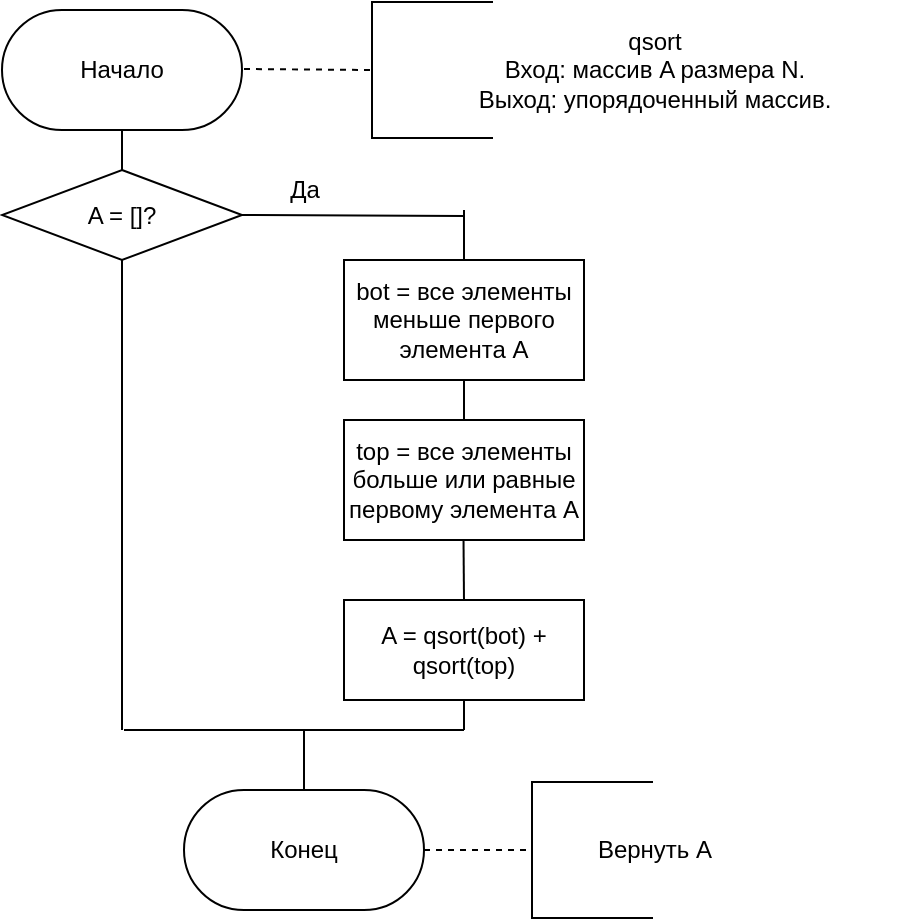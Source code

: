 <mxfile version="15.2.7" type="device"><diagram id="PKrw68s-FcHz-RrZCr9i" name="Page-1"><mxGraphModel dx="677" dy="389" grid="1" gridSize="10" guides="1" tooltips="1" connect="1" arrows="1" fold="1" page="1" pageScale="1" pageWidth="827" pageHeight="1169" math="0" shadow="0"><root><mxCell id="0"/><mxCell id="1" parent="0"/><mxCell id="Gvd8Ezxa3fLg7O33Pl0G-1" value="Начало" style="rounded=1;whiteSpace=wrap;html=1;arcSize=50;" parent="1" vertex="1"><mxGeometry x="319" y="330" width="120" height="60" as="geometry"/></mxCell><mxCell id="Gvd8Ezxa3fLg7O33Pl0G-6" value="qsort&lt;br&gt;Вход: массив A размера N.&lt;br&gt;Выход: упорядоченный массив." style="text;html=1;strokeColor=none;fillColor=none;align=center;verticalAlign=middle;whiteSpace=wrap;rounded=0;" parent="1" vertex="1"><mxGeometry x="520" y="340" width="250.5" height="40" as="geometry"/></mxCell><mxCell id="Gvd8Ezxa3fLg7O33Pl0G-37" value="Конец" style="rounded=1;whiteSpace=wrap;html=1;arcSize=50;" parent="1" vertex="1"><mxGeometry x="410" y="720" width="120" height="60" as="geometry"/></mxCell><mxCell id="0_4maYhnPL10zYVSgDUe-3" value="" style="endArrow=none;html=1;entryX=0.5;entryY=1;entryDx=0;entryDy=0;exitX=0.5;exitY=0;exitDx=0;exitDy=0;" parent="1" target="Gvd8Ezxa3fLg7O33Pl0G-1" edge="1"><mxGeometry width="50" height="50" relative="1" as="geometry"><mxPoint x="379" y="410" as="sourcePoint"/><mxPoint x="379" y="395" as="targetPoint"/></mxGeometry></mxCell><mxCell id="7Xwj2gsnW8v6YeENi7_U-6" value="" style="shape=partialRectangle;whiteSpace=wrap;html=1;bottom=1;right=1;left=1;top=0;fillColor=none;routingCenterX=-0.5;rotation=90;" parent="1" vertex="1"><mxGeometry x="500" y="330" width="68" height="60" as="geometry"/></mxCell><mxCell id="7Xwj2gsnW8v6YeENi7_U-9" value="" style="endArrow=none;dashed=1;html=1;entryX=0.5;entryY=1;entryDx=0;entryDy=0;" parent="1" target="7Xwj2gsnW8v6YeENi7_U-6" edge="1"><mxGeometry width="50" height="50" relative="1" as="geometry"><mxPoint x="440" y="359.5" as="sourcePoint"/><mxPoint x="480" y="360" as="targetPoint"/></mxGeometry></mxCell><mxCell id="9delEhP6rtj-FSDuxbmw-2" value="A = []?" style="rhombus;whiteSpace=wrap;html=1;" parent="1" vertex="1"><mxGeometry x="319" y="410" width="120" height="45" as="geometry"/></mxCell><mxCell id="9delEhP6rtj-FSDuxbmw-7" value="" style="endArrow=none;html=1;" parent="1" edge="1"><mxGeometry width="50" height="50" relative="1" as="geometry"><mxPoint x="550" y="625" as="sourcePoint"/><mxPoint x="549.76" y="595" as="targetPoint"/></mxGeometry></mxCell><mxCell id="9delEhP6rtj-FSDuxbmw-11" value="bot = все элементы меньше первого элемента A" style="rounded=0;whiteSpace=wrap;html=1;" parent="1" vertex="1"><mxGeometry x="490" y="455" width="120" height="60" as="geometry"/></mxCell><mxCell id="9delEhP6rtj-FSDuxbmw-12" value="top = все элементы больше или равные первому элемента A" style="rounded=0;whiteSpace=wrap;html=1;" parent="1" vertex="1"><mxGeometry x="490" y="535" width="120" height="60" as="geometry"/></mxCell><mxCell id="9delEhP6rtj-FSDuxbmw-13" value="" style="endArrow=none;html=1;exitX=0.5;exitY=0;exitDx=0;exitDy=0;" parent="1" source="9delEhP6rtj-FSDuxbmw-11" edge="1"><mxGeometry width="50" height="50" relative="1" as="geometry"><mxPoint x="420" y="520" as="sourcePoint"/><mxPoint x="550" y="430" as="targetPoint"/></mxGeometry></mxCell><mxCell id="9delEhP6rtj-FSDuxbmw-14" value="" style="endArrow=none;html=1;entryX=0.5;entryY=1;entryDx=0;entryDy=0;" parent="1" source="9delEhP6rtj-FSDuxbmw-12" target="9delEhP6rtj-FSDuxbmw-11" edge="1"><mxGeometry width="50" height="50" relative="1" as="geometry"><mxPoint x="510" y="595" as="sourcePoint"/><mxPoint x="560" y="545" as="targetPoint"/></mxGeometry></mxCell><mxCell id="9delEhP6rtj-FSDuxbmw-15" value="A = qsort(bot) + qsort(top)" style="rounded=0;whiteSpace=wrap;html=1;" parent="1" vertex="1"><mxGeometry x="490" y="625" width="120" height="50" as="geometry"/></mxCell><mxCell id="9delEhP6rtj-FSDuxbmw-16" value="" style="endArrow=none;html=1;entryX=0.5;entryY=1;entryDx=0;entryDy=0;" parent="1" target="9delEhP6rtj-FSDuxbmw-2" edge="1"><mxGeometry width="50" height="50" relative="1" as="geometry"><mxPoint x="379" y="690" as="sourcePoint"/><mxPoint x="370" y="650" as="targetPoint"/></mxGeometry></mxCell><mxCell id="9delEhP6rtj-FSDuxbmw-17" value="" style="endArrow=none;html=1;" parent="1" edge="1"><mxGeometry width="50" height="50" relative="1" as="geometry"><mxPoint x="550" y="690" as="sourcePoint"/><mxPoint x="380" y="690" as="targetPoint"/></mxGeometry></mxCell><mxCell id="9delEhP6rtj-FSDuxbmw-18" value="" style="endArrow=none;html=1;exitX=0.5;exitY=0;exitDx=0;exitDy=0;" parent="1" source="Gvd8Ezxa3fLg7O33Pl0G-37" edge="1"><mxGeometry width="50" height="50" relative="1" as="geometry"><mxPoint x="300" y="790" as="sourcePoint"/><mxPoint x="470" y="690" as="targetPoint"/></mxGeometry></mxCell><mxCell id="9delEhP6rtj-FSDuxbmw-19" value="" style="endArrow=none;html=1;entryX=0.5;entryY=1;entryDx=0;entryDy=0;" parent="1" target="9delEhP6rtj-FSDuxbmw-15" edge="1"><mxGeometry width="50" height="50" relative="1" as="geometry"><mxPoint x="550" y="690" as="sourcePoint"/><mxPoint x="350" y="750" as="targetPoint"/></mxGeometry></mxCell><mxCell id="9delEhP6rtj-FSDuxbmw-20" value="Вернуть A" style="text;html=1;strokeColor=none;fillColor=none;align=center;verticalAlign=middle;whiteSpace=wrap;rounded=0;" parent="1" vertex="1"><mxGeometry x="590" y="730" width="110.5" height="40" as="geometry"/></mxCell><mxCell id="9delEhP6rtj-FSDuxbmw-21" value="" style="shape=partialRectangle;whiteSpace=wrap;html=1;bottom=1;right=1;left=1;top=0;fillColor=none;routingCenterX=-0.5;rotation=90;" parent="1" vertex="1"><mxGeometry x="580" y="720" width="68" height="60" as="geometry"/></mxCell><mxCell id="9delEhP6rtj-FSDuxbmw-22" value="" style="endArrow=none;dashed=1;html=1;entryX=0.5;entryY=1;entryDx=0;entryDy=0;" parent="1" target="9delEhP6rtj-FSDuxbmw-21" edge="1"><mxGeometry width="50" height="50" relative="1" as="geometry"><mxPoint x="530" y="750" as="sourcePoint"/><mxPoint x="560" y="750" as="targetPoint"/></mxGeometry></mxCell><mxCell id="9delEhP6rtj-FSDuxbmw-23" value="" style="endArrow=none;html=1;entryX=1;entryY=0.5;entryDx=0;entryDy=0;" parent="1" target="9delEhP6rtj-FSDuxbmw-2" edge="1"><mxGeometry width="50" height="50" relative="1" as="geometry"><mxPoint x="550" y="433" as="sourcePoint"/><mxPoint x="220" y="530" as="targetPoint"/></mxGeometry></mxCell><mxCell id="fRjXShq6enRiL26emGuk-1" value="Да" style="text;html=1;align=center;verticalAlign=middle;resizable=0;points=[];autosize=1;strokeColor=none;fillColor=none;" vertex="1" parent="1"><mxGeometry x="455" y="410" width="30" height="20" as="geometry"/></mxCell></root></mxGraphModel></diagram></mxfile>